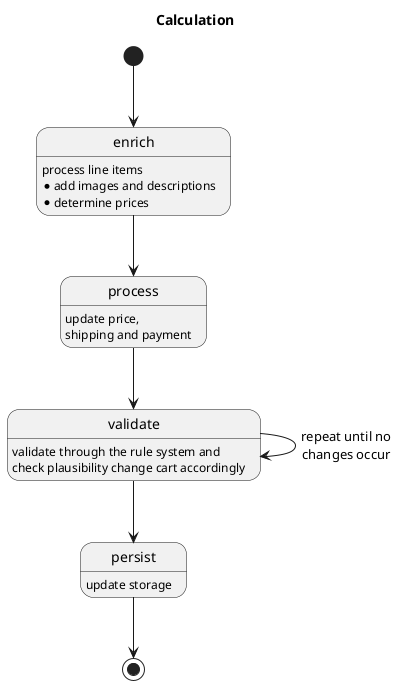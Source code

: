 @startuml

title Calculation

state enrich : process line items\n*add images and descriptions\n* determine prices
state process : update price,\nshipping and payment
state validate : validate through the rule system and\ncheck plausibility change cart accordingly
state persist : update storage


[*] --> enrich
enrich --> process
process --> validate
validate --> validate : repeat until no\nchanges occur
validate --> persist
persist --> [*]

@enduml
